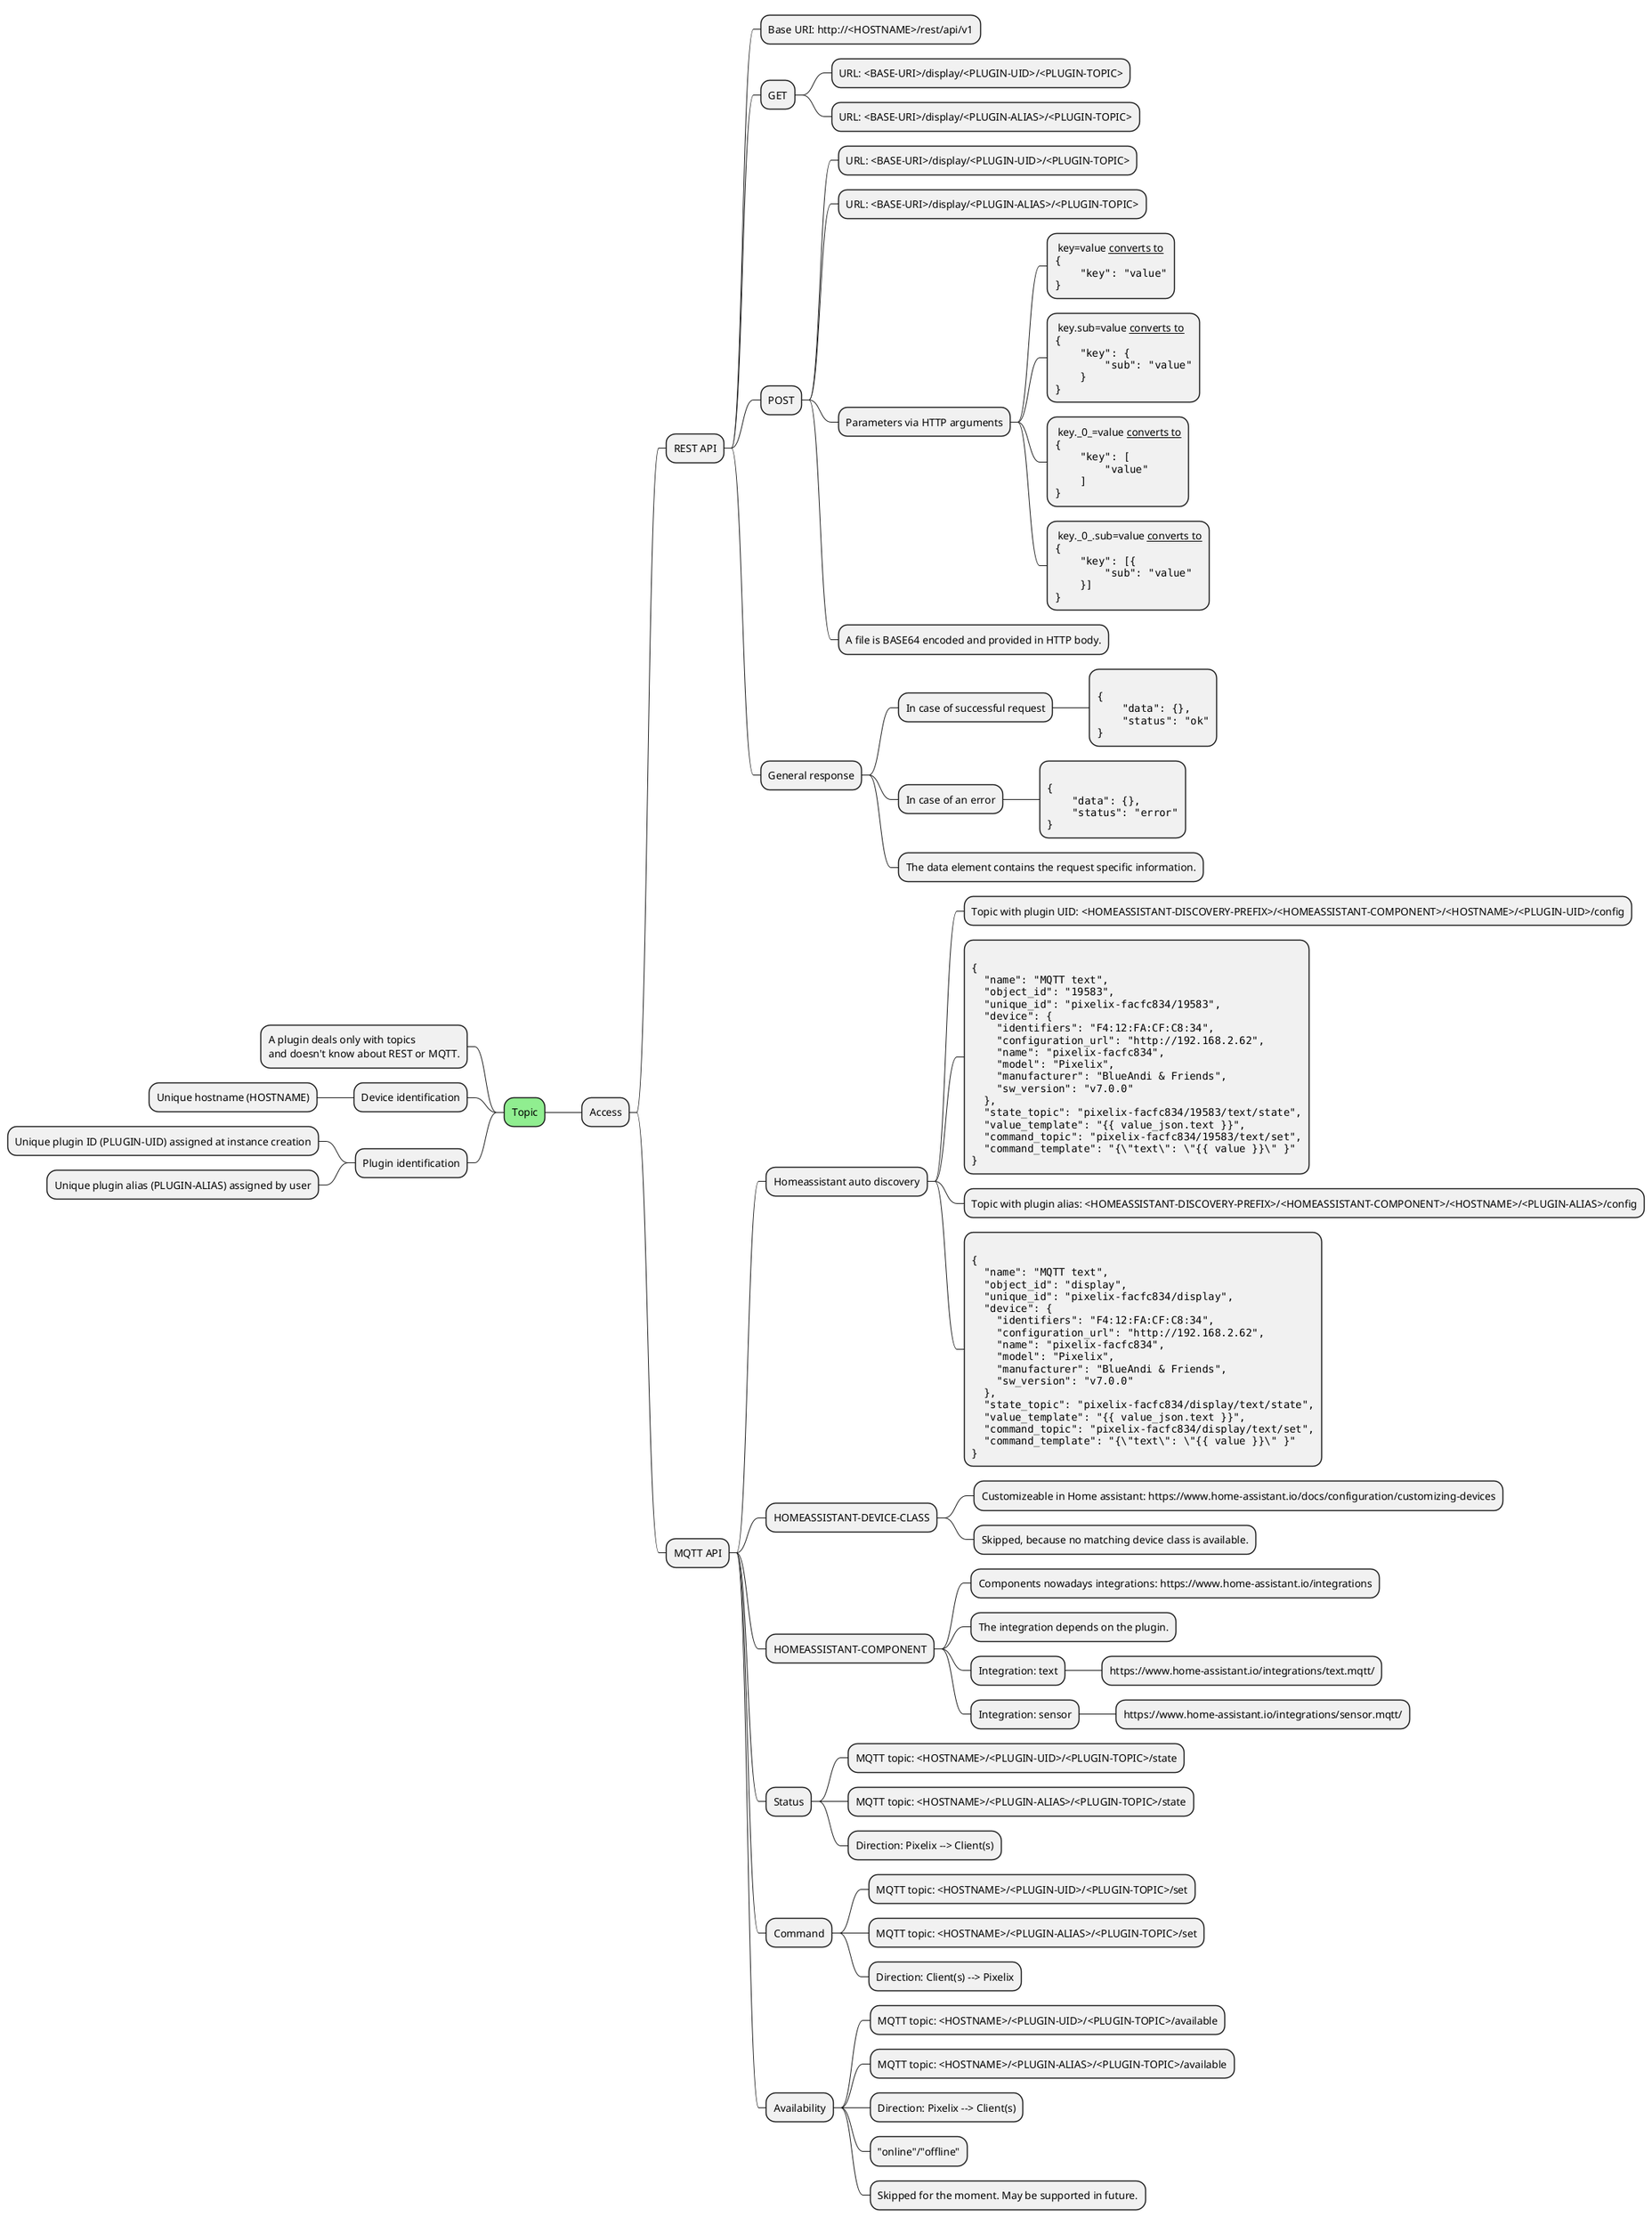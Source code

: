 @startmindmap

+[#lightgreen] Topic
++ Access

+++ REST API

++++ Base URI: http://<HOSTNAME>/rest/api/v1

++++ GET
+++++ URL: <BASE-URI>/display/<PLUGIN-UID>/<PLUGIN-TOPIC>
+++++ URL: <BASE-URI>/display/<PLUGIN-ALIAS>/<PLUGIN-TOPIC>

++++ POST
+++++ URL: <BASE-URI>/display/<PLUGIN-UID>/<PLUGIN-TOPIC>
+++++ URL: <BASE-URI>/display/<PLUGIN-ALIAS>/<PLUGIN-TOPIC>

+++++ Parameters via HTTP arguments
******: key=value __converts to__
<code>
{
    "key": "value"
}
</code>;
******: key.sub=value __converts to__
<code>
{
    "key": {
        "sub": "value"
    }
}
</code>;
******: key._0_=value __converts to__
<code>
{
    "key": [
        "value"
    ]
}
</code>;
******: key._0_.sub=value __converts to__
<code>
{
    "key": [{
        "sub": "value"
    }]
}
</code>;

+++++ A file is BASE64 encoded and provided in HTTP body.


++++ General response
+++++ In case of successful request
******:
<code>
{
    "data": {},
    "status": "ok"
}
</code>;

+++++ In case of an error
******:
<code>
{
    "data": {},
    "status": "error"
}
</code>;
+++++ The data element contains the request specific information.

+++ MQTT API

++++ Homeassistant auto discovery
+++++ Topic with plugin UID: <HOMEASSISTANT-DISCOVERY-PREFIX>/<HOMEASSISTANT-COMPONENT>/<HOSTNAME>/<PLUGIN-UID>/config
*****:
<code>
{
  "name": "MQTT text",
  "object_id": "19583",
  "unique_id": "pixelix-facfc834/19583",
  "device": {
    "identifiers": "F4:12:FA:CF:C8:34",
    "configuration_url": "http://192.168.2.62",
    "name": "pixelix-facfc834",
    "model": "Pixelix",
    "manufacturer": "BlueAndi & Friends",
    "sw_version": "v7.0.0"
  },
  "state_topic": "pixelix-facfc834/19583/text/state",
  "value_template": "{{ value_json.text }}",
  "command_topic": "pixelix-facfc834/19583/text/set",
  "command_template": "{\"text\": \"{{ value }}\" }"
}
</code>;
+++++ Topic with plugin alias: <HOMEASSISTANT-DISCOVERY-PREFIX>/<HOMEASSISTANT-COMPONENT>/<HOSTNAME>/<PLUGIN-ALIAS>/config
*****:
<code>
{
  "name": "MQTT text",
  "object_id": "display",
  "unique_id": "pixelix-facfc834/display",
  "device": {
    "identifiers": "F4:12:FA:CF:C8:34",
    "configuration_url": "http://192.168.2.62",
    "name": "pixelix-facfc834",
    "model": "Pixelix",
    "manufacturer": "BlueAndi & Friends",
    "sw_version": "v7.0.0"
  },
  "state_topic": "pixelix-facfc834/display/text/state",
  "value_template": "{{ value_json.text }}",
  "command_topic": "pixelix-facfc834/display/text/set",
  "command_template": "{\"text\": \"{{ value }}\" }"
}
</code>;
++++ HOMEASSISTANT-DEVICE-CLASS
+++++ Customizeable in Home assistant: https://www.home-assistant.io/docs/configuration/customizing-devices
+++++ Skipped, because no matching device class is available.
++++ HOMEASSISTANT-COMPONENT
+++++ Components nowadays integrations: https://www.home-assistant.io/integrations
+++++ The integration depends on the plugin.
+++++ Integration: text
++++++ https://www.home-assistant.io/integrations/text.mqtt/
+++++ Integration: sensor
++++++ https://www.home-assistant.io/integrations/sensor.mqtt/

++++ Status
+++++ MQTT topic: <HOSTNAME>/<PLUGIN-UID>/<PLUGIN-TOPIC>/state
+++++ MQTT topic: <HOSTNAME>/<PLUGIN-ALIAS>/<PLUGIN-TOPIC>/state
+++++ Direction: Pixelix --> Client(s)
++++ Command
+++++ MQTT topic: <HOSTNAME>/<PLUGIN-UID>/<PLUGIN-TOPIC>/set
+++++ MQTT topic: <HOSTNAME>/<PLUGIN-ALIAS>/<PLUGIN-TOPIC>/set
+++++ Direction: Client(s) --> Pixelix
++++ Availability
+++++ MQTT topic: <HOSTNAME>/<PLUGIN-UID>/<PLUGIN-TOPIC>/available
+++++ MQTT topic: <HOSTNAME>/<PLUGIN-ALIAS>/<PLUGIN-TOPIC>/available
+++++ Direction: Pixelix --> Client(s)
+++++ "online"/"offline"
+++++ Skipped for the moment. May be supported in future.

-- A plugin deals only with topics\nand doesn't know about REST or MQTT.
-- Device identification
--- Unique hostname (HOSTNAME)
-- Plugin identification
--- Unique plugin ID (PLUGIN-UID) assigned at instance creation
--- Unique plugin alias (PLUGIN-ALIAS) assigned by user

@endmindmap
